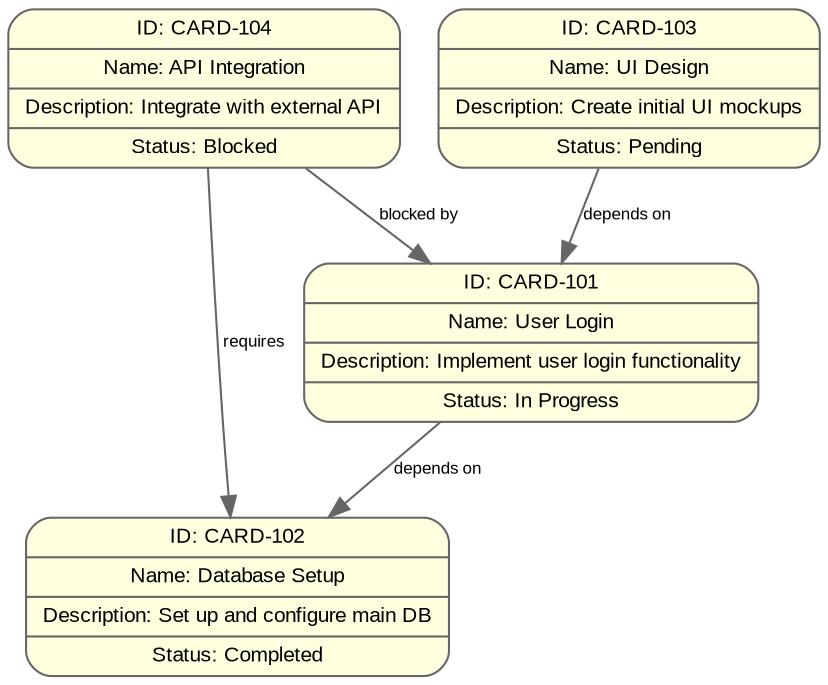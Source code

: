 digraph AgileBoard {
  // Global styling
  graph [bgcolor = "white"; fontsize = 12; fontname = "Arial";];
  node [shape = "record"; style = "rounded,filled"; fontname = "Arial"; fontsize = 10; fillcolor = "lightyellow"; color = "gray40";];
  edge [color = "gray40"; fontname = "Arial"; fontsize = 8;];
  
  // Define cards (nodes)
  CARD1 [label = "{ID: CARD-101|Name: User Login|Description: Implement user login functionality|Status: In Progress}";];
  CARD2 [label = "{ID: CARD-102|Name: Database Setup|Description: Set up and configure main DB|Status: Completed}";];
  CARD3 [label = "{ID: CARD-103|Name: UI Design|Description: Create initial UI mockups|Status: Pending}";];
  CARD4 [label = "{ID: CARD-104|Name: API Integration|Description: Integrate with external API|Status: Blocked}";];
  
  // Define dependencies (edges)
  CARD1 -> CARD2 [label = "depends on";];
  CARD4 -> CARD1 [label = "blocked by";];
  CARD3 -> CARD1 [label = "depends on";];
  CARD4 -> CARD2 [label = "requires";];
}